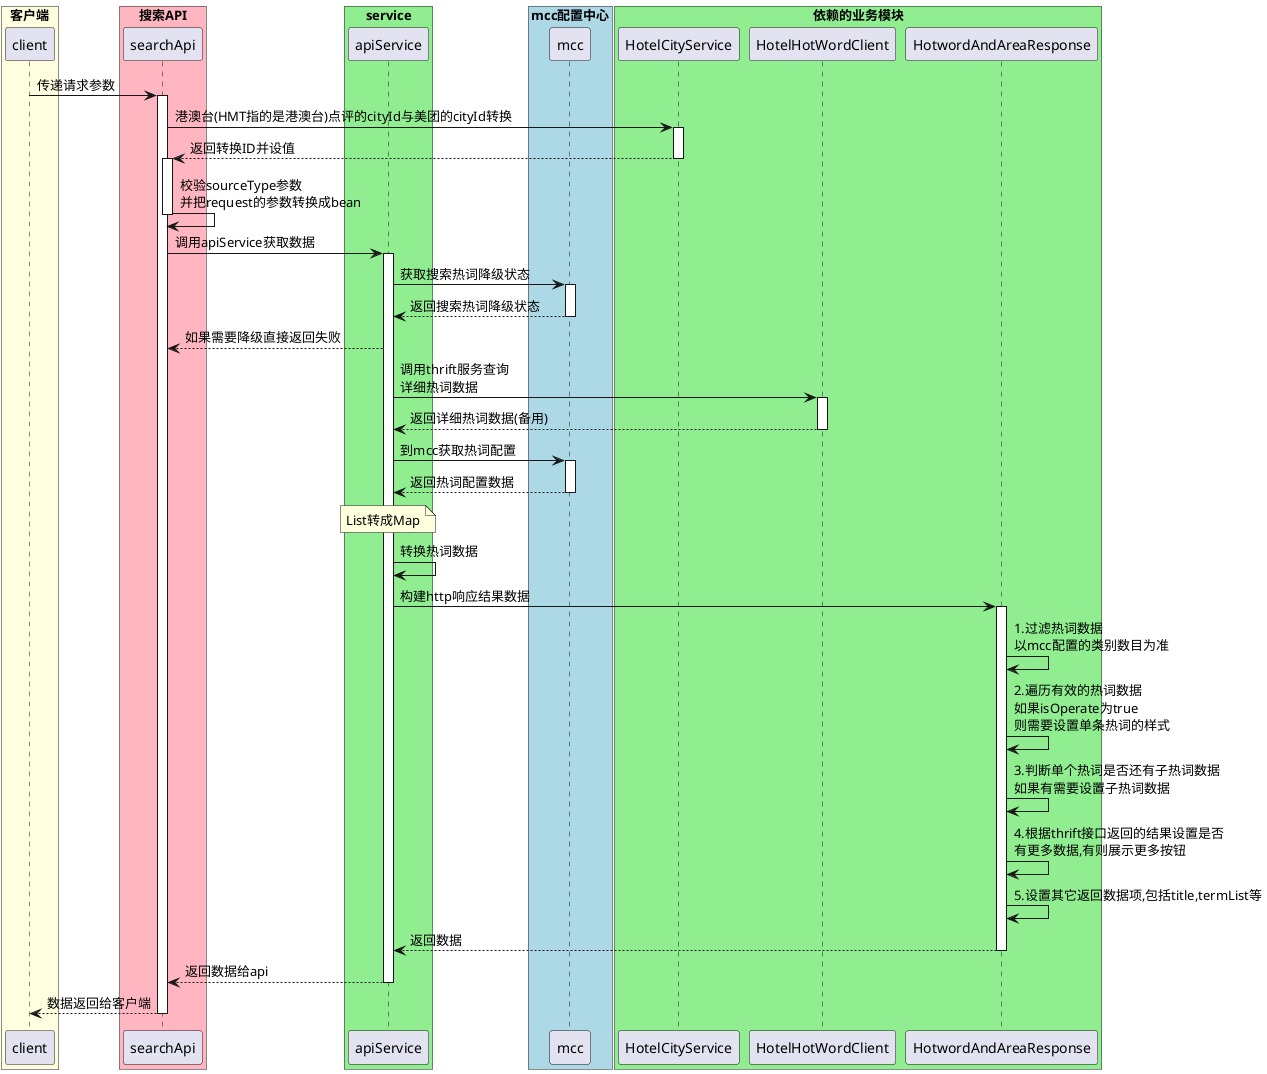 @startuml

/'定义各个模块'/

box "客户端" #LightYellow
participant client as client
end box

box "搜索API" #LightPink
participant searchApi as api
end box

box "service" #LightGreen
participant apiService as service
end box

box "mcc配置中心" #LightBlue
participant mcc as mcc
end box

box "依赖的业务模块" #LightGreen
    participant HotelCityService as hotelCityService
    participant HotelHotWordClient as hotwordClient
    participant HotwordAndAreaResponse as response
end box

/'模块之间依赖关系'/
client -> api:传递请求参数
activate api

api->hotelCityService:港澳台(HMT指的是港澳台)点评的cityId与美团的cityId转换
activate hotelCityService
hotelCityService-->api:返回转换ID并设值
deactivate hotelCityService

activate api
api->api:校验sourceType参数\n并把request的参数转换成bean
deactivate api
api->service:调用apiService获取数据
activate service

service->mcc:获取搜索热词降级状态
activate mcc
mcc-->service:返回搜索热词降级状态
deactivate mcc
service-->api:如果需要降级直接返回失败
service->hotwordClient:调用thrift服务查询\n详细热词数据
activate hotwordClient
hotwordClient-->service:返回详细热词数据(备用)
deactivate hotwordClient
service->mcc:到mcc获取热词配置
activate mcc
mcc-->service:返回热词配置数据

note over of service
List转成Map
end note

deactivate mcc
service->service:转换热词数据
service->response:构建http响应结果数据
activate response
'note over of response
'此时会过滤thrift接口返回的热词数据
'接口数据可能返回不只热门,品牌,机场/车站,景点等分类数据
'会以mcc配置的分类类别来做数据过滤,同时title,iconUrl等
'数据都是在mcc配置的,并非接口返回的
'end note
response->response:1.过滤热词数据\n以mcc配置的类别数目为准
response->response:2.遍历有效的热词数据\n如果isOperate为true\n则需要设置单条热词的样式
response->response:3.判断单个热词是否还有子热词数据\n如果有需要设置子热词数据
response->response:4.根据thrift接口返回的结果设置是否\n有更多数据,有则展示更多按钮
response->response:5.设置其它返回数据项,包括title,termList等
response-->service:返回数据
deactivate response
service-->api: 返回数据给api
deactivate service
api-->client:数据返回给客户端
deactivate api


@enduml